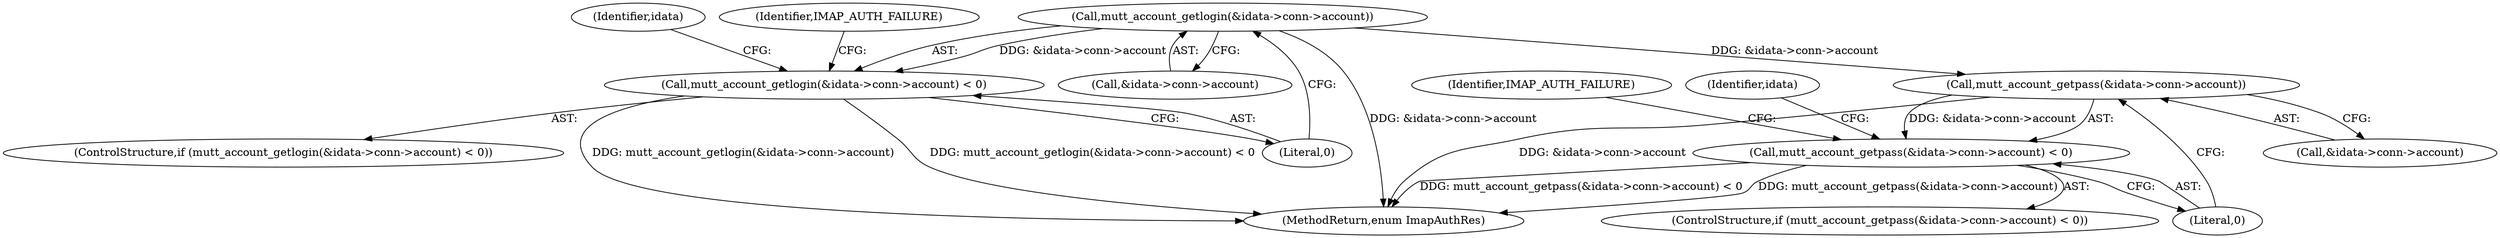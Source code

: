 digraph "0_neomutt_6f163e07ae68654d7ac5268cbb7565f6df79ad85@pointer" {
"1000128" [label="(Call,mutt_account_getlogin(&idata->conn->account))"];
"1000127" [label="(Call,mutt_account_getlogin(&idata->conn->account) < 0)"];
"1000140" [label="(Call,mutt_account_getpass(&idata->conn->account))"];
"1000139" [label="(Call,mutt_account_getpass(&idata->conn->account) < 0)"];
"1000128" [label="(Call,mutt_account_getlogin(&idata->conn->account))"];
"1000135" [label="(Literal,0)"];
"1000144" [label="(Identifier,idata)"];
"1000139" [label="(Call,mutt_account_getpass(&idata->conn->account) < 0)"];
"1000149" [label="(Identifier,IMAP_AUTH_FAILURE)"];
"1000127" [label="(Call,mutt_account_getlogin(&idata->conn->account) < 0)"];
"1000151" [label="(Identifier,idata)"];
"1000141" [label="(Call,&idata->conn->account)"];
"1000147" [label="(Literal,0)"];
"1000137" [label="(Identifier,IMAP_AUTH_FAILURE)"];
"1000126" [label="(ControlStructure,if (mutt_account_getlogin(&idata->conn->account) < 0))"];
"1000138" [label="(ControlStructure,if (mutt_account_getpass(&idata->conn->account) < 0))"];
"1000284" [label="(MethodReturn,enum ImapAuthRes)"];
"1000140" [label="(Call,mutt_account_getpass(&idata->conn->account))"];
"1000129" [label="(Call,&idata->conn->account)"];
"1000128" -> "1000127"  [label="AST: "];
"1000128" -> "1000129"  [label="CFG: "];
"1000129" -> "1000128"  [label="AST: "];
"1000135" -> "1000128"  [label="CFG: "];
"1000128" -> "1000284"  [label="DDG: &idata->conn->account"];
"1000128" -> "1000127"  [label="DDG: &idata->conn->account"];
"1000128" -> "1000140"  [label="DDG: &idata->conn->account"];
"1000127" -> "1000126"  [label="AST: "];
"1000127" -> "1000135"  [label="CFG: "];
"1000135" -> "1000127"  [label="AST: "];
"1000137" -> "1000127"  [label="CFG: "];
"1000144" -> "1000127"  [label="CFG: "];
"1000127" -> "1000284"  [label="DDG: mutt_account_getlogin(&idata->conn->account) < 0"];
"1000127" -> "1000284"  [label="DDG: mutt_account_getlogin(&idata->conn->account)"];
"1000140" -> "1000139"  [label="AST: "];
"1000140" -> "1000141"  [label="CFG: "];
"1000141" -> "1000140"  [label="AST: "];
"1000147" -> "1000140"  [label="CFG: "];
"1000140" -> "1000284"  [label="DDG: &idata->conn->account"];
"1000140" -> "1000139"  [label="DDG: &idata->conn->account"];
"1000139" -> "1000138"  [label="AST: "];
"1000139" -> "1000147"  [label="CFG: "];
"1000147" -> "1000139"  [label="AST: "];
"1000149" -> "1000139"  [label="CFG: "];
"1000151" -> "1000139"  [label="CFG: "];
"1000139" -> "1000284"  [label="DDG: mutt_account_getpass(&idata->conn->account) < 0"];
"1000139" -> "1000284"  [label="DDG: mutt_account_getpass(&idata->conn->account)"];
}
